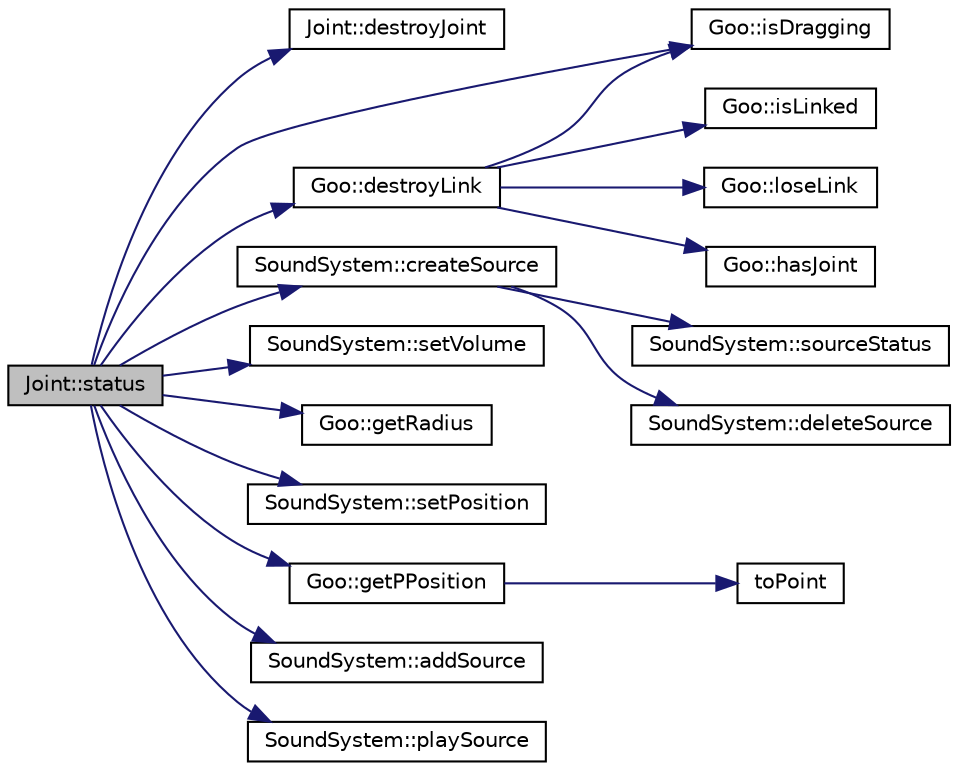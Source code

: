 digraph G
{
  edge [fontname="Helvetica",fontsize="10",labelfontname="Helvetica",labelfontsize="10"];
  node [fontname="Helvetica",fontsize="10",shape=record];
  rankdir="LR";
  Node1 [label="Joint::status",height=0.2,width=0.4,color="black", fillcolor="grey75", style="filled" fontcolor="black"];
  Node1 -> Node2 [color="midnightblue",fontsize="10",style="solid",fontname="Helvetica"];
  Node2 [label="Joint::destroyJoint",height=0.2,width=0.4,color="black", fillcolor="white", style="filled",URL="$d7/d0a/classJoint.html#a05d22bc2560980102fa881db8c665f58"];
  Node1 -> Node3 [color="midnightblue",fontsize="10",style="solid",fontname="Helvetica"];
  Node3 [label="Goo::isDragging",height=0.2,width=0.4,color="black", fillcolor="white", style="filled",URL="$d5/d5d/classGoo.html#a9c348d89e111f2cd91717e5b743c9c04"];
  Node1 -> Node4 [color="midnightblue",fontsize="10",style="solid",fontname="Helvetica"];
  Node4 [label="Goo::destroyLink",height=0.2,width=0.4,color="black", fillcolor="white", style="filled",URL="$d5/d5d/classGoo.html#a8105c971d0f98551e80be333c4658447"];
  Node4 -> Node5 [color="midnightblue",fontsize="10",style="solid",fontname="Helvetica"];
  Node5 [label="Goo::isLinked",height=0.2,width=0.4,color="black", fillcolor="white", style="filled",URL="$d5/d5d/classGoo.html#aed176edac944a149551eab016e6f0d6a"];
  Node4 -> Node6 [color="midnightblue",fontsize="10",style="solid",fontname="Helvetica"];
  Node6 [label="Goo::loseLink",height=0.2,width=0.4,color="black", fillcolor="white", style="filled",URL="$d5/d5d/classGoo.html#a8dbb600f747f7e1bd4bc47629cbc9ec9"];
  Node4 -> Node3 [color="midnightblue",fontsize="10",style="solid",fontname="Helvetica"];
  Node4 -> Node7 [color="midnightblue",fontsize="10",style="solid",fontname="Helvetica"];
  Node7 [label="Goo::hasJoint",height=0.2,width=0.4,color="black", fillcolor="white", style="filled",URL="$d5/d5d/classGoo.html#ae809f97fb4c0c7f58a63cbed66f0ba5c"];
  Node1 -> Node8 [color="midnightblue",fontsize="10",style="solid",fontname="Helvetica"];
  Node8 [label="SoundSystem::createSource",height=0.2,width=0.4,color="black", fillcolor="white", style="filled",URL="$d3/dd2/classSoundSystem.html#a3ee89a335758195d3ad204651cbb113f"];
  Node8 -> Node9 [color="midnightblue",fontsize="10",style="solid",fontname="Helvetica"];
  Node9 [label="SoundSystem::sourceStatus",height=0.2,width=0.4,color="black", fillcolor="white", style="filled",URL="$d3/dd2/classSoundSystem.html#a69834cd09c84145151347b2bc3d93af1"];
  Node8 -> Node10 [color="midnightblue",fontsize="10",style="solid",fontname="Helvetica"];
  Node10 [label="SoundSystem::deleteSource",height=0.2,width=0.4,color="black", fillcolor="white", style="filled",URL="$d3/dd2/classSoundSystem.html#a40ed8f6a1c61cdc9f085c3c0d4998145"];
  Node1 -> Node11 [color="midnightblue",fontsize="10",style="solid",fontname="Helvetica"];
  Node11 [label="SoundSystem::setVolume",height=0.2,width=0.4,color="black", fillcolor="white", style="filled",URL="$d3/dd2/classSoundSystem.html#a0086c491127e28ca94371f414aacb937"];
  Node1 -> Node12 [color="midnightblue",fontsize="10",style="solid",fontname="Helvetica"];
  Node12 [label="Goo::getRadius",height=0.2,width=0.4,color="black", fillcolor="white", style="filled",URL="$d5/d5d/classGoo.html#ad0a35947fd97bfef88a7dc9b340536e0"];
  Node1 -> Node13 [color="midnightblue",fontsize="10",style="solid",fontname="Helvetica"];
  Node13 [label="SoundSystem::setPosition",height=0.2,width=0.4,color="black", fillcolor="white", style="filled",URL="$d3/dd2/classSoundSystem.html#a0662f9cba16ba4d04c0b6426a1be9e4d"];
  Node1 -> Node14 [color="midnightblue",fontsize="10",style="solid",fontname="Helvetica"];
  Node14 [label="Goo::getPPosition",height=0.2,width=0.4,color="black", fillcolor="white", style="filled",URL="$d5/d5d/classGoo.html#a7396488f837512c3e887f15fb82dcb8f"];
  Node14 -> Node15 [color="midnightblue",fontsize="10",style="solid",fontname="Helvetica"];
  Node15 [label="toPoint",height=0.2,width=0.4,color="black", fillcolor="white", style="filled",URL="$d5/da5/tools_8h.html#a94f703d943194650c89dfc581bab6b14",tooltip="Convert a b2Vec2 in a QPoint."];
  Node1 -> Node16 [color="midnightblue",fontsize="10",style="solid",fontname="Helvetica"];
  Node16 [label="SoundSystem::addSource",height=0.2,width=0.4,color="black", fillcolor="white", style="filled",URL="$d3/dd2/classSoundSystem.html#a7cc18fd22cea9676cdc85390f75ead3d"];
  Node1 -> Node17 [color="midnightblue",fontsize="10",style="solid",fontname="Helvetica"];
  Node17 [label="SoundSystem::playSource",height=0.2,width=0.4,color="black", fillcolor="white", style="filled",URL="$d3/dd2/classSoundSystem.html#a36a321e65d3e1e5af2033c42de5ff23e"];
}
